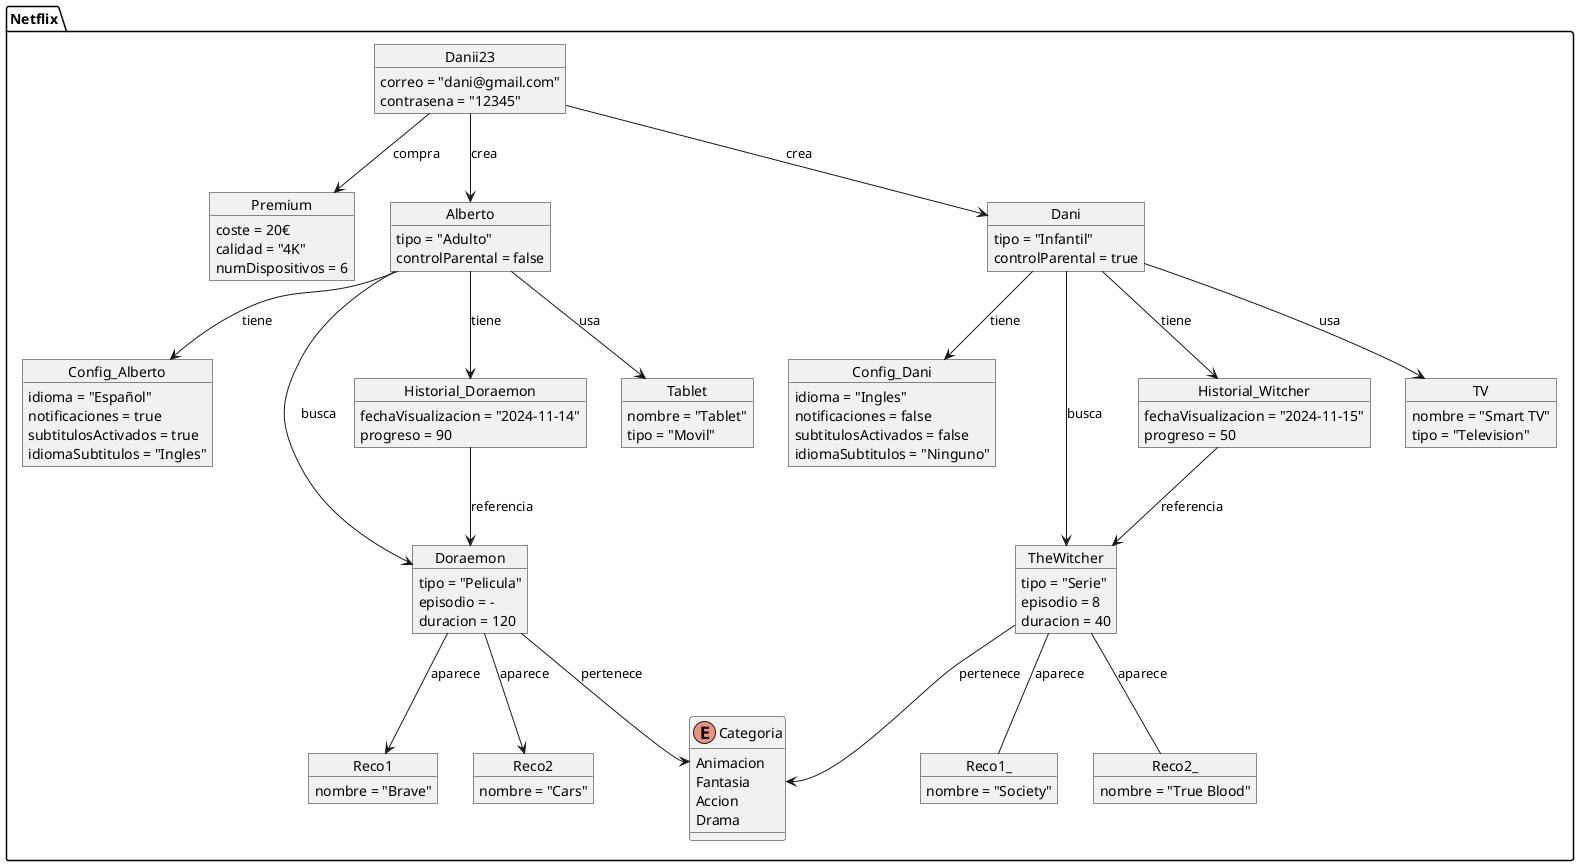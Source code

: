 @startuml
package Netflix {
    object Danii23 {
        correo = "dani@gmail.com"
        contrasena = "12345"
    }

    object Premium {
        coste = 20€
        calidad = "4K"
        numDispositivos = 6
    }

    object Alberto {
        tipo = "Adulto"
        controlParental = false
    }

    object Dani {
        tipo = "Infantil"
        controlParental = true
    }

    object Config_Alberto {
        idioma = "Español"
        notificaciones = true
        subtitulosActivados = true
        idiomaSubtitulos = "Ingles"
    }

    object Config_Dani  {
        idioma = "Ingles"
        notificaciones = false
        subtitulosActivados = false
        idiomaSubtitulos = "Ninguno"
    }

    object Doraemon {
        tipo = "Pelicula"
        episodio = -
        duracion = 120
    }

    object TheWitcher  {
        tipo = "Serie"
        episodio = 8
        duracion = 40
    }

    object Reco1  {
        nombre = "Brave"
    }

    object Reco2  {
        nombre = "Cars"
    }

    object Reco1_ {
        nombre = "Society"
    }

    object Reco2_ {
        nombre = "True Blood"
    }

    object Historial_Doraemon {
        fechaVisualizacion = "2024-11-14"
        progreso = 90
    }

    object Historial_Witcher  {
        fechaVisualizacion = "2024-11-15"
        progreso = 50
    }

    object Tablet  {
        nombre = "Tablet"
        tipo = "Movil"
    }

    object TV  {
        nombre = "Smart TV"
        tipo = "Television"
    }

    enum Categoria {
        Animacion
        Fantasia
        Accion
        Drama
    }

    Danii23 --> Premium : compra
    Danii23 --> Alberto : crea
    Danii23 --> Dani : crea
    Alberto --> Config_Alberto : tiene
    Dani --> Config_Dani : tiene
    Alberto --> Doraemon : busca
    Dani --> TheWitcher : busca
    Alberto --> Historial_Doraemon : tiene
    Dani --> Historial_Witcher : tiene
    Alberto --> Tablet : usa
    Dani --> TV : usa
    Doraemon --> Reco1 : aparece
    Doraemon --> Reco2 : aparece
    TheWitcher -- Reco1_ : aparece
    TheWitcher -- Reco2_ : aparece
    Doraemon --> Categoria::Animacion : pertenece
    TheWitcher --> Categoria::Fantasia : pertenece
    Historial_Doraemon --> Doraemon : referencia
    Historial_Witcher --> TheWitcher : referencia
}
@enduml